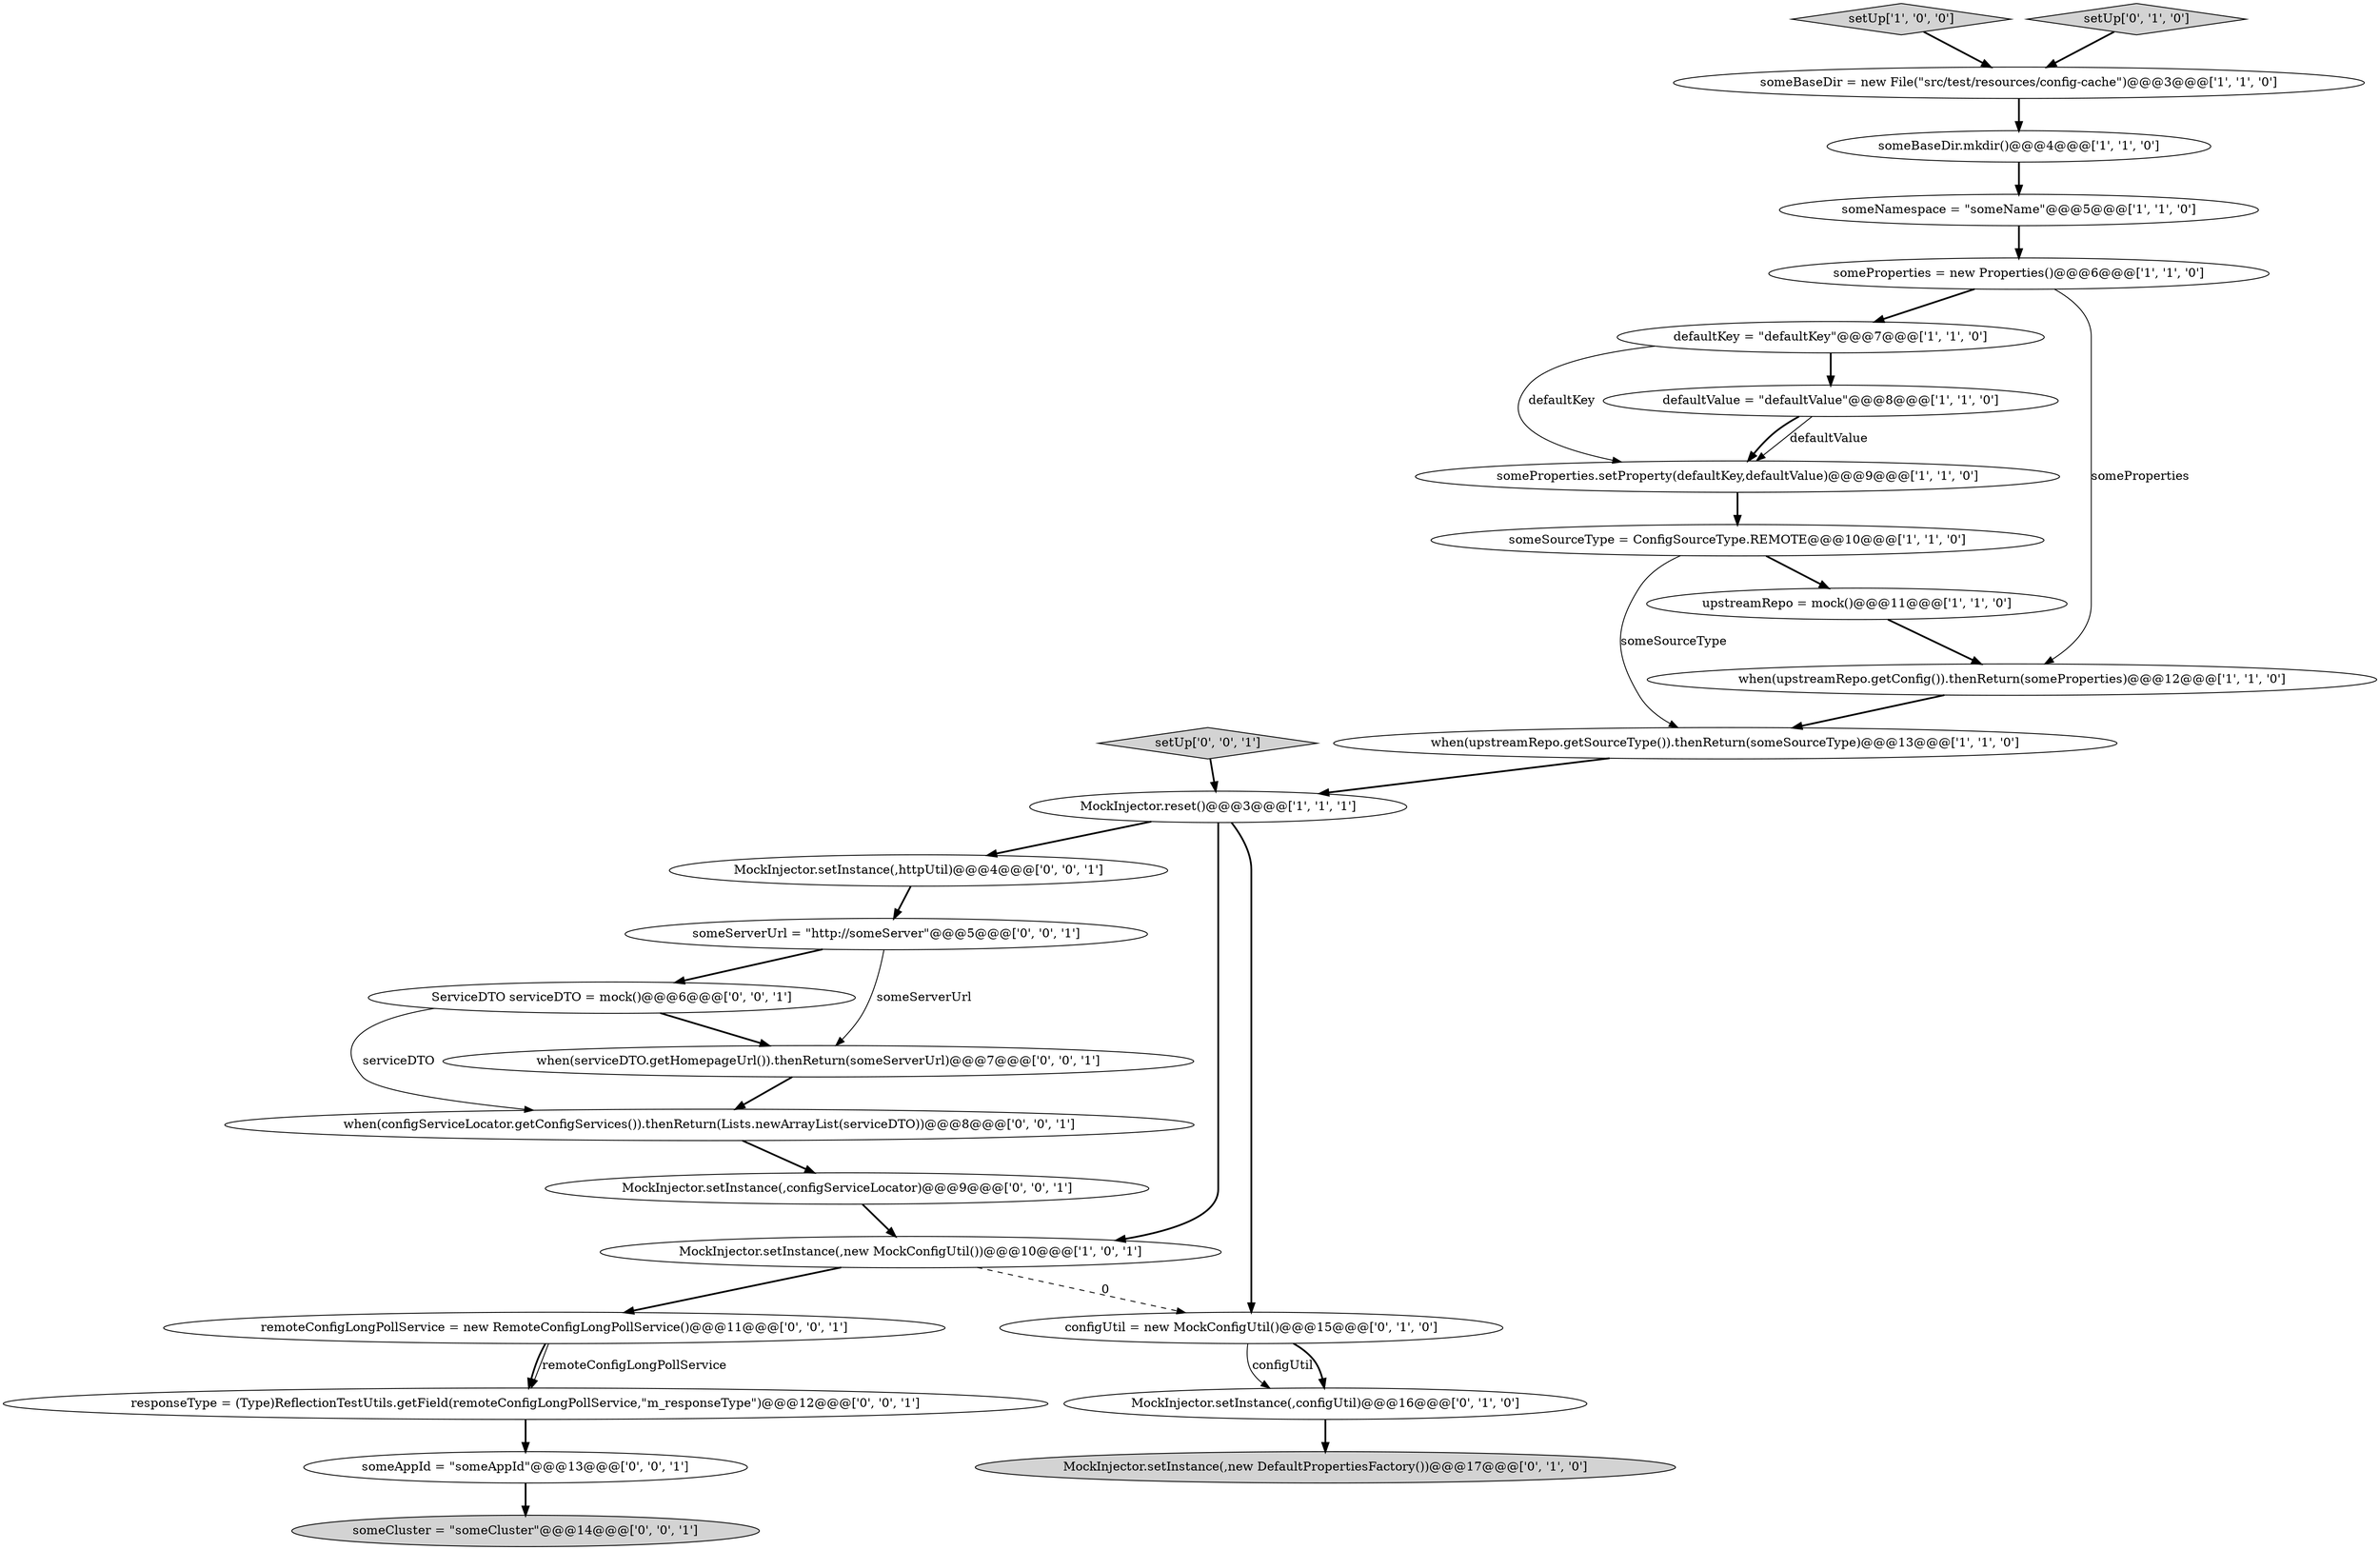digraph {
5 [style = filled, label = "someSourceType = ConfigSourceType.REMOTE@@@10@@@['1', '1', '0']", fillcolor = white, shape = ellipse image = "AAA0AAABBB1BBB"];
6 [style = filled, label = "someBaseDir.mkdir()@@@4@@@['1', '1', '0']", fillcolor = white, shape = ellipse image = "AAA0AAABBB1BBB"];
27 [style = filled, label = "setUp['0', '0', '1']", fillcolor = lightgray, shape = diamond image = "AAA0AAABBB3BBB"];
21 [style = filled, label = "MockInjector.setInstance(,httpUtil)@@@4@@@['0', '0', '1']", fillcolor = white, shape = ellipse image = "AAA0AAABBB3BBB"];
22 [style = filled, label = "ServiceDTO serviceDTO = mock()@@@6@@@['0', '0', '1']", fillcolor = white, shape = ellipse image = "AAA0AAABBB3BBB"];
9 [style = filled, label = "someNamespace = \"someName\"@@@5@@@['1', '1', '0']", fillcolor = white, shape = ellipse image = "AAA0AAABBB1BBB"];
25 [style = filled, label = "someAppId = \"someAppId\"@@@13@@@['0', '0', '1']", fillcolor = white, shape = ellipse image = "AAA0AAABBB3BBB"];
20 [style = filled, label = "remoteConfigLongPollService = new RemoteConfigLongPollService()@@@11@@@['0', '0', '1']", fillcolor = white, shape = ellipse image = "AAA0AAABBB3BBB"];
4 [style = filled, label = "someProperties = new Properties()@@@6@@@['1', '1', '0']", fillcolor = white, shape = ellipse image = "AAA0AAABBB1BBB"];
13 [style = filled, label = "setUp['1', '0', '0']", fillcolor = lightgray, shape = diamond image = "AAA0AAABBB1BBB"];
17 [style = filled, label = "setUp['0', '1', '0']", fillcolor = lightgray, shape = diamond image = "AAA0AAABBB2BBB"];
28 [style = filled, label = "responseType = (Type)ReflectionTestUtils.getField(remoteConfigLongPollService,\"m_responseType\")@@@12@@@['0', '0', '1']", fillcolor = white, shape = ellipse image = "AAA0AAABBB3BBB"];
19 [style = filled, label = "someServerUrl = \"http://someServer\"@@@5@@@['0', '0', '1']", fillcolor = white, shape = ellipse image = "AAA0AAABBB3BBB"];
14 [style = filled, label = "MockInjector.setInstance(,new DefaultPropertiesFactory())@@@17@@@['0', '1', '0']", fillcolor = lightgray, shape = ellipse image = "AAA1AAABBB2BBB"];
3 [style = filled, label = "someBaseDir = new File(\"src/test/resources/config-cache\")@@@3@@@['1', '1', '0']", fillcolor = white, shape = ellipse image = "AAA0AAABBB1BBB"];
15 [style = filled, label = "configUtil = new MockConfigUtil()@@@15@@@['0', '1', '0']", fillcolor = white, shape = ellipse image = "AAA1AAABBB2BBB"];
18 [style = filled, label = "someCluster = \"someCluster\"@@@14@@@['0', '0', '1']", fillcolor = lightgray, shape = ellipse image = "AAA0AAABBB3BBB"];
7 [style = filled, label = "upstreamRepo = mock()@@@11@@@['1', '1', '0']", fillcolor = white, shape = ellipse image = "AAA0AAABBB1BBB"];
16 [style = filled, label = "MockInjector.setInstance(,configUtil)@@@16@@@['0', '1', '0']", fillcolor = white, shape = ellipse image = "AAA1AAABBB2BBB"];
11 [style = filled, label = "defaultKey = \"defaultKey\"@@@7@@@['1', '1', '0']", fillcolor = white, shape = ellipse image = "AAA0AAABBB1BBB"];
0 [style = filled, label = "when(upstreamRepo.getConfig()).thenReturn(someProperties)@@@12@@@['1', '1', '0']", fillcolor = white, shape = ellipse image = "AAA0AAABBB1BBB"];
10 [style = filled, label = "MockInjector.setInstance(,new MockConfigUtil())@@@10@@@['1', '0', '1']", fillcolor = white, shape = ellipse image = "AAA0AAABBB1BBB"];
26 [style = filled, label = "when(configServiceLocator.getConfigServices()).thenReturn(Lists.newArrayList(serviceDTO))@@@8@@@['0', '0', '1']", fillcolor = white, shape = ellipse image = "AAA0AAABBB3BBB"];
1 [style = filled, label = "someProperties.setProperty(defaultKey,defaultValue)@@@9@@@['1', '1', '0']", fillcolor = white, shape = ellipse image = "AAA0AAABBB1BBB"];
8 [style = filled, label = "when(upstreamRepo.getSourceType()).thenReturn(someSourceType)@@@13@@@['1', '1', '0']", fillcolor = white, shape = ellipse image = "AAA0AAABBB1BBB"];
12 [style = filled, label = "defaultValue = \"defaultValue\"@@@8@@@['1', '1', '0']", fillcolor = white, shape = ellipse image = "AAA0AAABBB1BBB"];
24 [style = filled, label = "MockInjector.setInstance(,configServiceLocator)@@@9@@@['0', '0', '1']", fillcolor = white, shape = ellipse image = "AAA0AAABBB3BBB"];
23 [style = filled, label = "when(serviceDTO.getHomepageUrl()).thenReturn(someServerUrl)@@@7@@@['0', '0', '1']", fillcolor = white, shape = ellipse image = "AAA0AAABBB3BBB"];
2 [style = filled, label = "MockInjector.reset()@@@3@@@['1', '1', '1']", fillcolor = white, shape = ellipse image = "AAA0AAABBB1BBB"];
26->24 [style = bold, label=""];
15->16 [style = solid, label="configUtil"];
11->12 [style = bold, label=""];
9->4 [style = bold, label=""];
11->1 [style = solid, label="defaultKey"];
4->11 [style = bold, label=""];
12->1 [style = bold, label=""];
19->22 [style = bold, label=""];
2->10 [style = bold, label=""];
0->8 [style = bold, label=""];
17->3 [style = bold, label=""];
25->18 [style = bold, label=""];
24->10 [style = bold, label=""];
12->1 [style = solid, label="defaultValue"];
10->15 [style = dashed, label="0"];
2->21 [style = bold, label=""];
23->26 [style = bold, label=""];
3->6 [style = bold, label=""];
6->9 [style = bold, label=""];
8->2 [style = bold, label=""];
21->19 [style = bold, label=""];
16->14 [style = bold, label=""];
7->0 [style = bold, label=""];
5->8 [style = solid, label="someSourceType"];
19->23 [style = solid, label="someServerUrl"];
22->26 [style = solid, label="serviceDTO"];
15->16 [style = bold, label=""];
20->28 [style = bold, label=""];
13->3 [style = bold, label=""];
4->0 [style = solid, label="someProperties"];
22->23 [style = bold, label=""];
20->28 [style = solid, label="remoteConfigLongPollService"];
2->15 [style = bold, label=""];
28->25 [style = bold, label=""];
5->7 [style = bold, label=""];
27->2 [style = bold, label=""];
1->5 [style = bold, label=""];
10->20 [style = bold, label=""];
}
